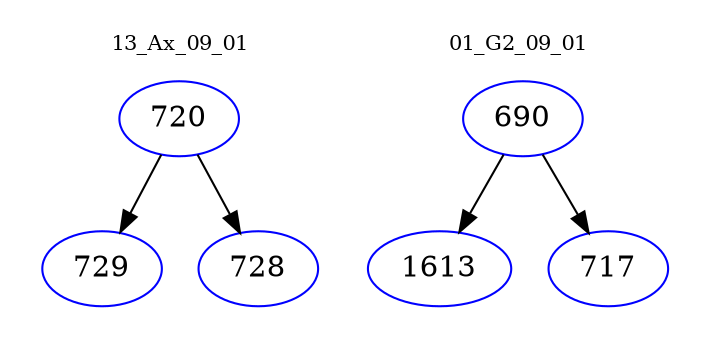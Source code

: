 digraph{
subgraph cluster_0 {
color = white
label = "13_Ax_09_01";
fontsize=10;
T0_720 [label="720", color="blue"]
T0_720 -> T0_729 [color="black"]
T0_729 [label="729", color="blue"]
T0_720 -> T0_728 [color="black"]
T0_728 [label="728", color="blue"]
}
subgraph cluster_1 {
color = white
label = "01_G2_09_01";
fontsize=10;
T1_690 [label="690", color="blue"]
T1_690 -> T1_1613 [color="black"]
T1_1613 [label="1613", color="blue"]
T1_690 -> T1_717 [color="black"]
T1_717 [label="717", color="blue"]
}
}
